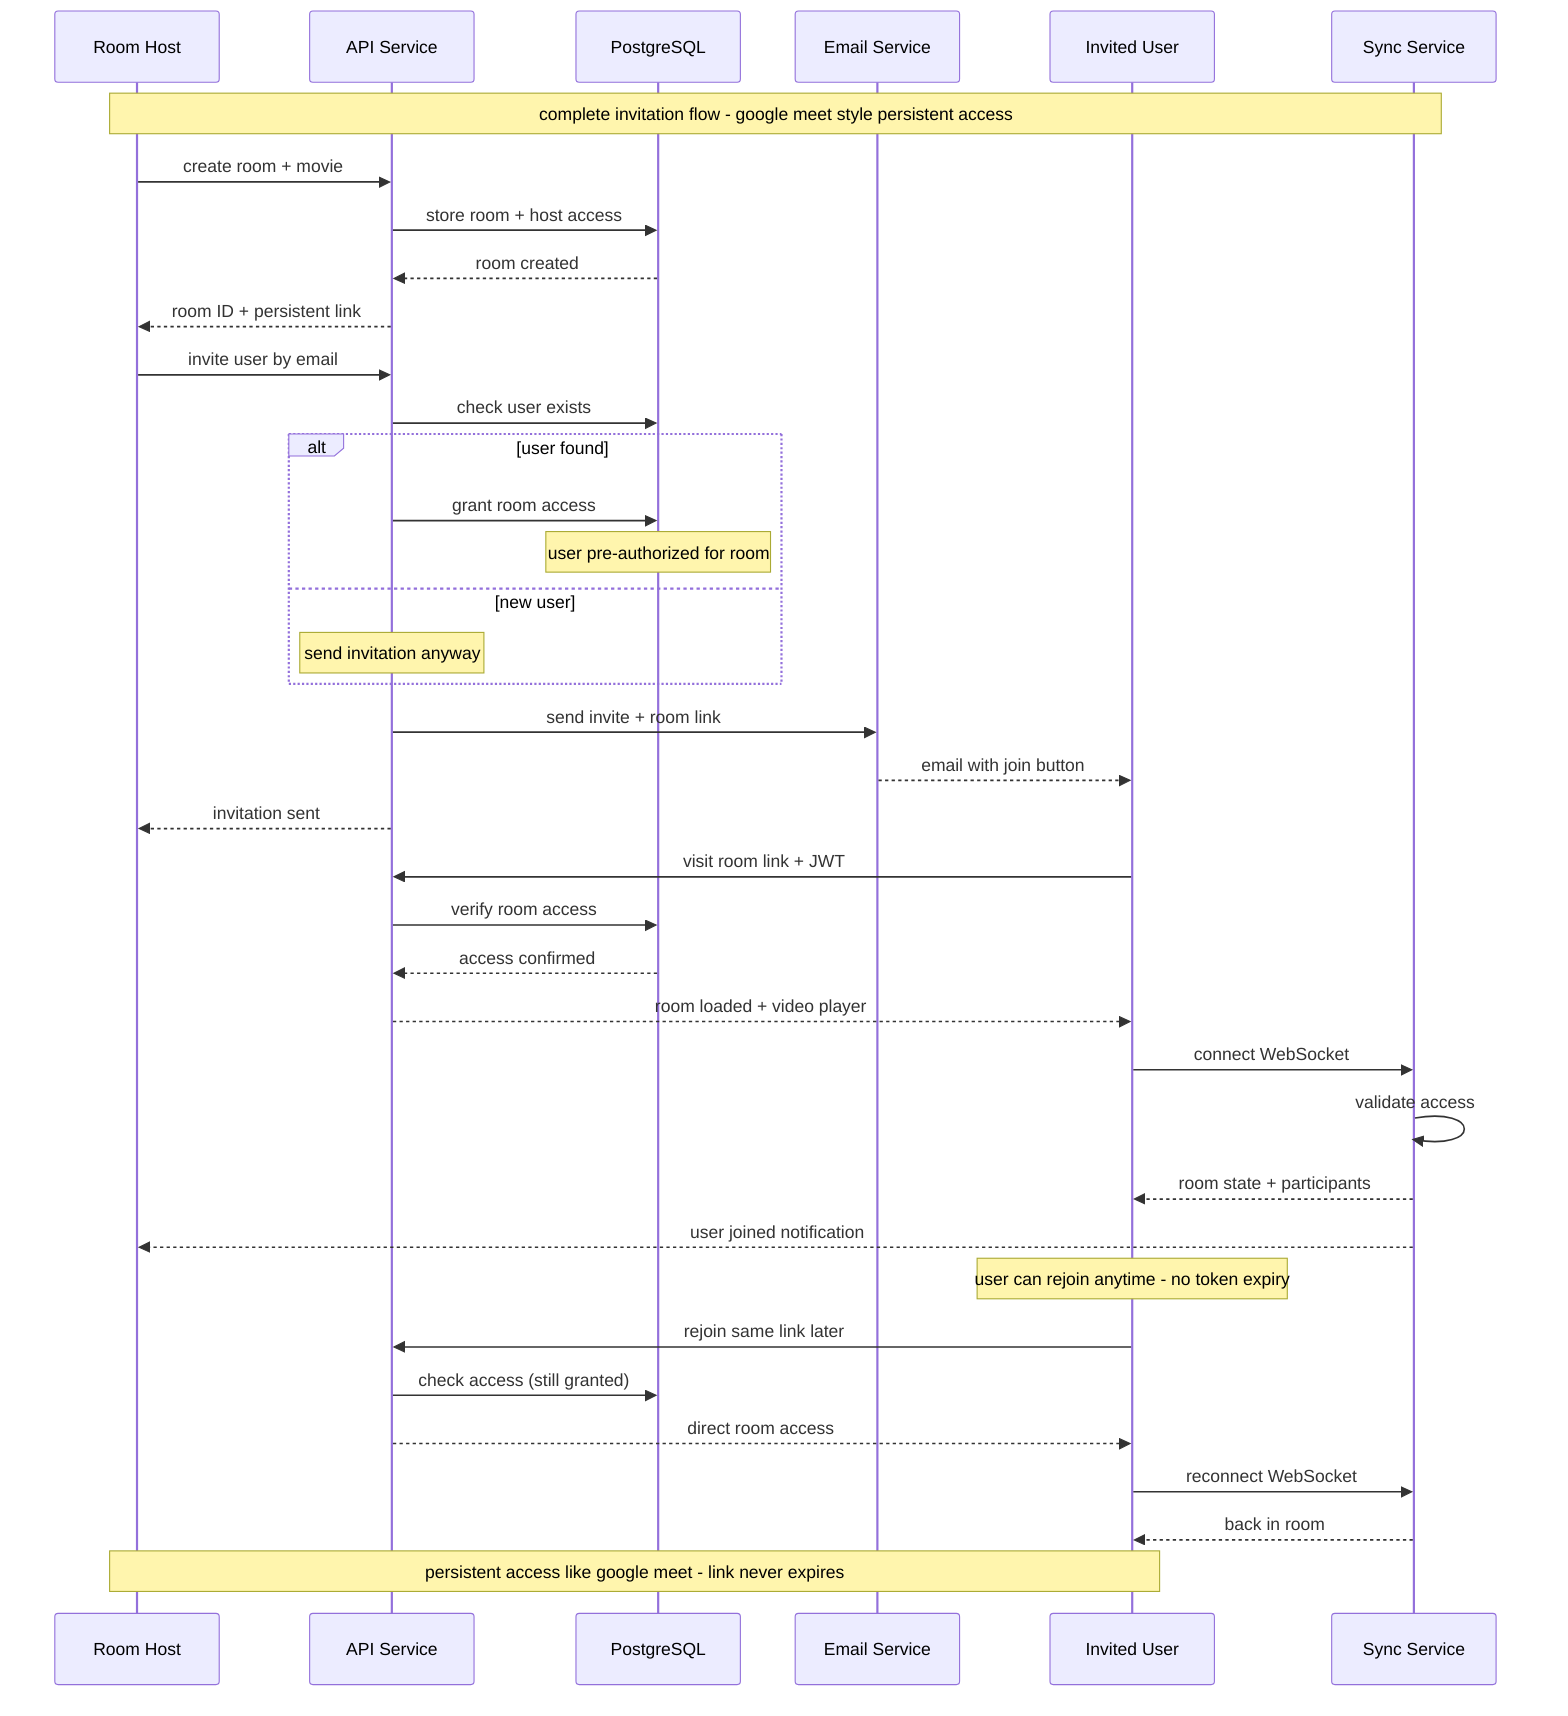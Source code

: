sequenceDiagram
    participant Host as Room Host
    participant API as API Service
    participant DB as PostgreSQL
    participant Email as Email Service
    participant User as Invited User
    participant Sync as Sync Service

    Note over Host, Sync: complete invitation flow - google meet style persistent access

    %% room creation
    Host->>API: create room + movie
    API->>DB: store room + host access
    DB-->>API: room created
    API-->>Host: room ID + persistent link

    %% send invitation  
    Host->>API: invite user by email
    API->>DB: check user exists
    
    alt user found
        API->>DB: grant room access
        Note over DB: user pre-authorized for room
    else new user
        Note over API: send invitation anyway
    end
    
    API->>Email: send invite + room link
    Email-->>User: email with join button
    API-->>Host: invitation sent

    %% first join
    User->>API: visit room link + JWT
    API->>DB: verify room access
    DB-->>API: access confirmed
    API-->>User: room loaded + video player
    
    User->>Sync: connect WebSocket
    Sync->>Sync: validate access
    Sync-->>User: room state + participants
    Sync-->>Host: user joined notification

    %% persistent access
    Note over User: user can rejoin anytime - no token expiry
    
    User->>API: rejoin same link later
    API->>DB: check access (still granted)
    API-->>User: direct room access
    User->>Sync: reconnect WebSocket
    Sync-->>User: back in room

    Note over Host, User: persistent access like google meet - link never expires